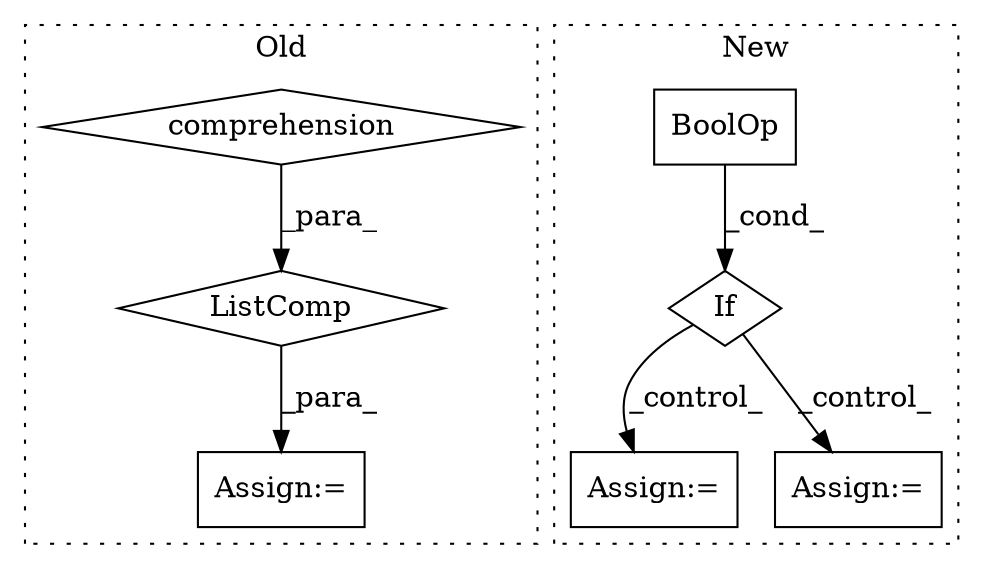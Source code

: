 digraph G {
subgraph cluster0 {
1 [label="ListComp" a="106" s="23267" l="54" shape="diamond"];
3 [label="comprehension" a="45" s="23307" l="3" shape="diamond"];
5 [label="Assign:=" a="68" s="23264" l="3" shape="box"];
label = "Old";
style="dotted";
}
subgraph cluster1 {
2 [label="BoolOp" a="72" s="23073" l="69" shape="box"];
4 [label="If" a="96" s="23073" l="0" shape="diamond"];
6 [label="Assign:=" a="68" s="23438" l="3" shape="box"];
7 [label="Assign:=" a="68" s="23167" l="3" shape="box"];
label = "New";
style="dotted";
}
1 -> 5 [label="_para_"];
2 -> 4 [label="_cond_"];
3 -> 1 [label="_para_"];
4 -> 7 [label="_control_"];
4 -> 6 [label="_control_"];
}